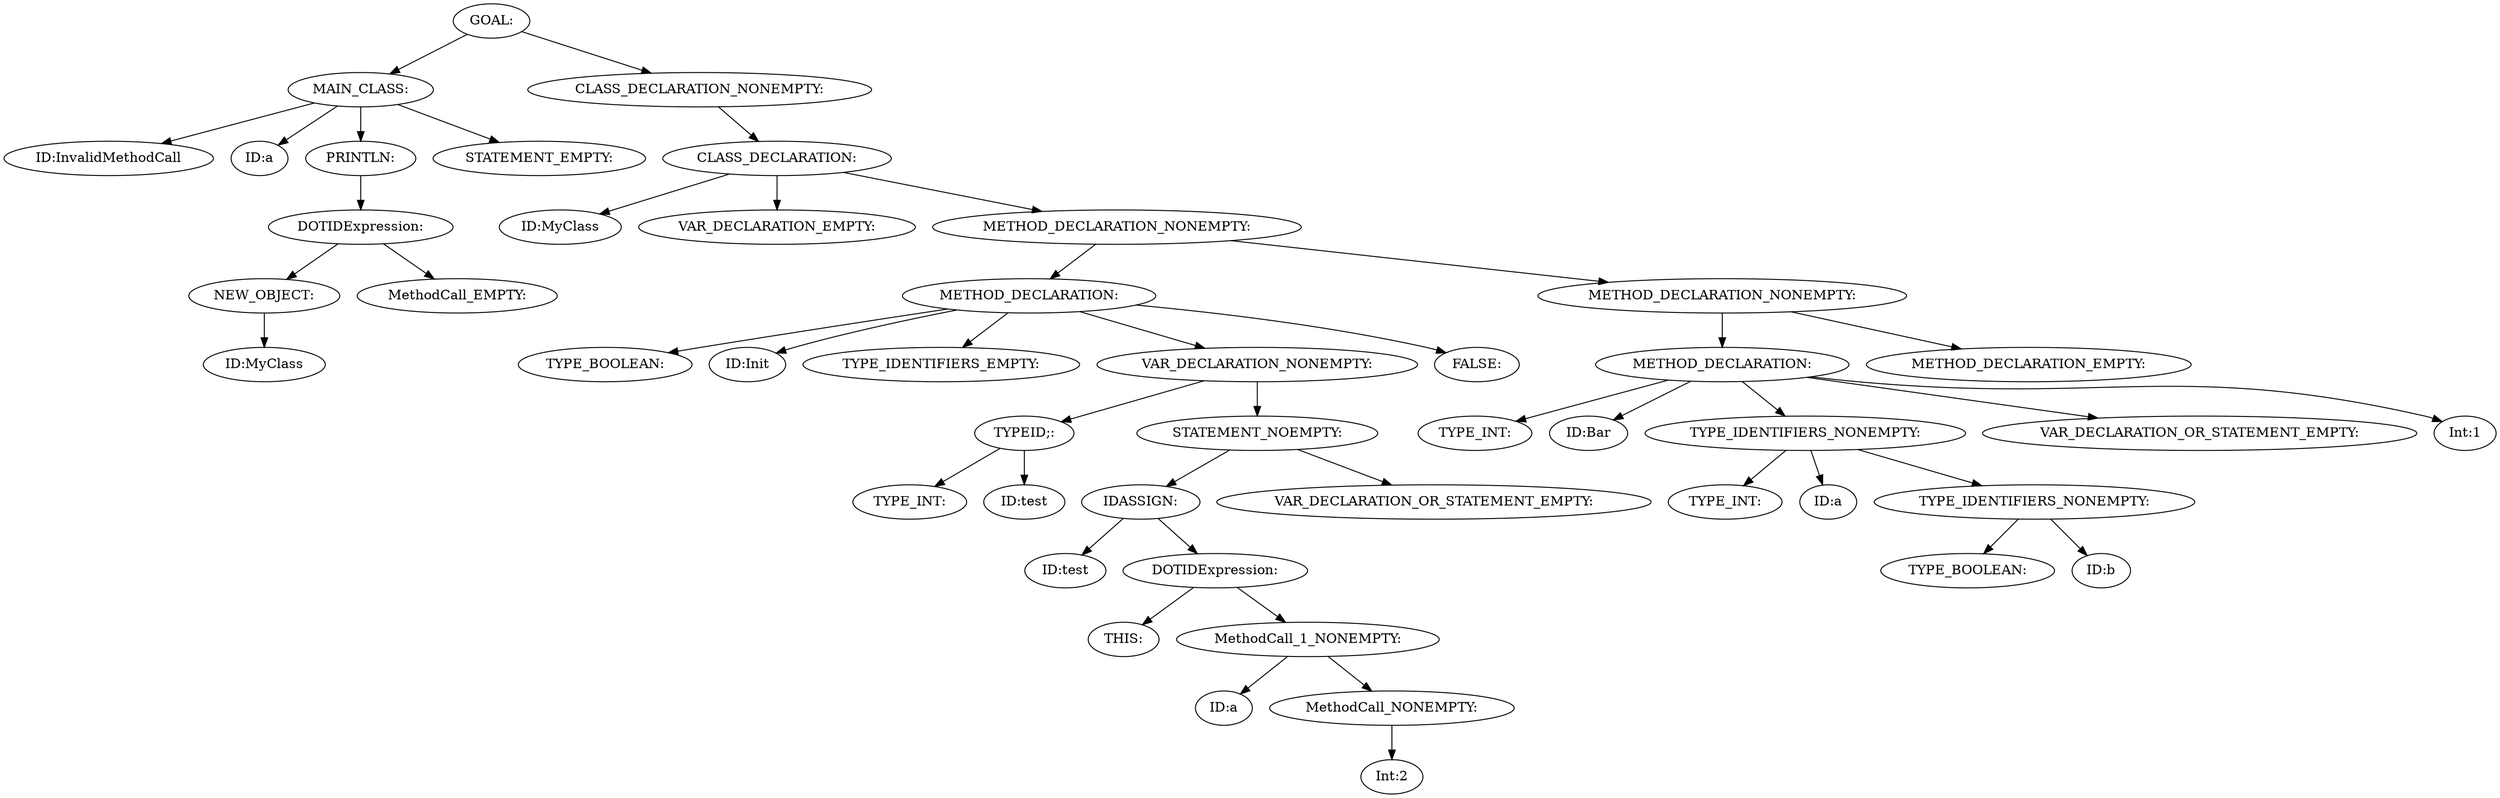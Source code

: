 digraph {
n0 [label="GOAL:"];
n1 [label="MAIN_CLASS:"];
n2 [label="ID:InvalidMethodCall"];
n1 -> n2
n3 [label="ID:a"];
n1 -> n3
n4 [label="PRINTLN:"];
n5 [label="DOTIDExpression:"];
n6 [label="NEW_OBJECT:"];
n7 [label="ID:MyClass"];
n6 -> n7
n5 -> n6
n8 [label="MethodCall_EMPTY:"];
n5 -> n8
n4 -> n5
n1 -> n4
n9 [label="STATEMENT_EMPTY:"];
n1 -> n9
n0 -> n1
n10 [label="CLASS_DECLARATION_NONEMPTY:"];
n11 [label="CLASS_DECLARATION:"];
n12 [label="ID:MyClass"];
n11 -> n12
n13 [label="VAR_DECLARATION_EMPTY:"];
n11 -> n13
n14 [label="METHOD_DECLARATION_NONEMPTY:"];
n15 [label="METHOD_DECLARATION:"];
n16 [label="TYPE_BOOLEAN:"];
n15 -> n16
n17 [label="ID:Init"];
n15 -> n17
n18 [label="TYPE_IDENTIFIERS_EMPTY:"];
n15 -> n18
n19 [label="VAR_DECLARATION_NONEMPTY:"];
n20 [label="TYPEID;:"];
n21 [label="TYPE_INT:"];
n20 -> n21
n22 [label="ID:test"];
n20 -> n22
n19 -> n20
n23 [label="STATEMENT_NOEMPTY:"];
n24 [label="IDASSIGN:"];
n25 [label="ID:test"];
n24 -> n25
n26 [label="DOTIDExpression:"];
n27 [label="THIS:"];
n26 -> n27
n28 [label="MethodCall_1_NONEMPTY:"];
n29 [label="ID:a"];
n28 -> n29
n30 [label="MethodCall_NONEMPTY:"];
n31 [label="Int:2"];
n30 -> n31
n28 -> n30
n26 -> n28
n24 -> n26
n23 -> n24
n32 [label="VAR_DECLARATION_OR_STATEMENT_EMPTY:"];
n23 -> n32
n19 -> n23
n15 -> n19
n33 [label="FALSE:"];
n15 -> n33
n14 -> n15
n34 [label="METHOD_DECLARATION_NONEMPTY:"];
n35 [label="METHOD_DECLARATION:"];
n36 [label="TYPE_INT:"];
n35 -> n36
n37 [label="ID:Bar"];
n35 -> n37
n38 [label="TYPE_IDENTIFIERS_NONEMPTY:"];
n39 [label="TYPE_INT:"];
n38 -> n39
n40 [label="ID:a"];
n38 -> n40
n41 [label="TYPE_IDENTIFIERS_NONEMPTY:"];
n42 [label="TYPE_BOOLEAN:"];
n41 -> n42
n43 [label="ID:b"];
n41 -> n43
n38 -> n41
n35 -> n38
n44 [label="VAR_DECLARATION_OR_STATEMENT_EMPTY:"];
n35 -> n44
n45 [label="Int:1"];
n35 -> n45
n34 -> n35
n46 [label="METHOD_DECLARATION_EMPTY:"];
n34 -> n46
n14 -> n34
n11 -> n14
n10 -> n11
n0 -> n10
}
